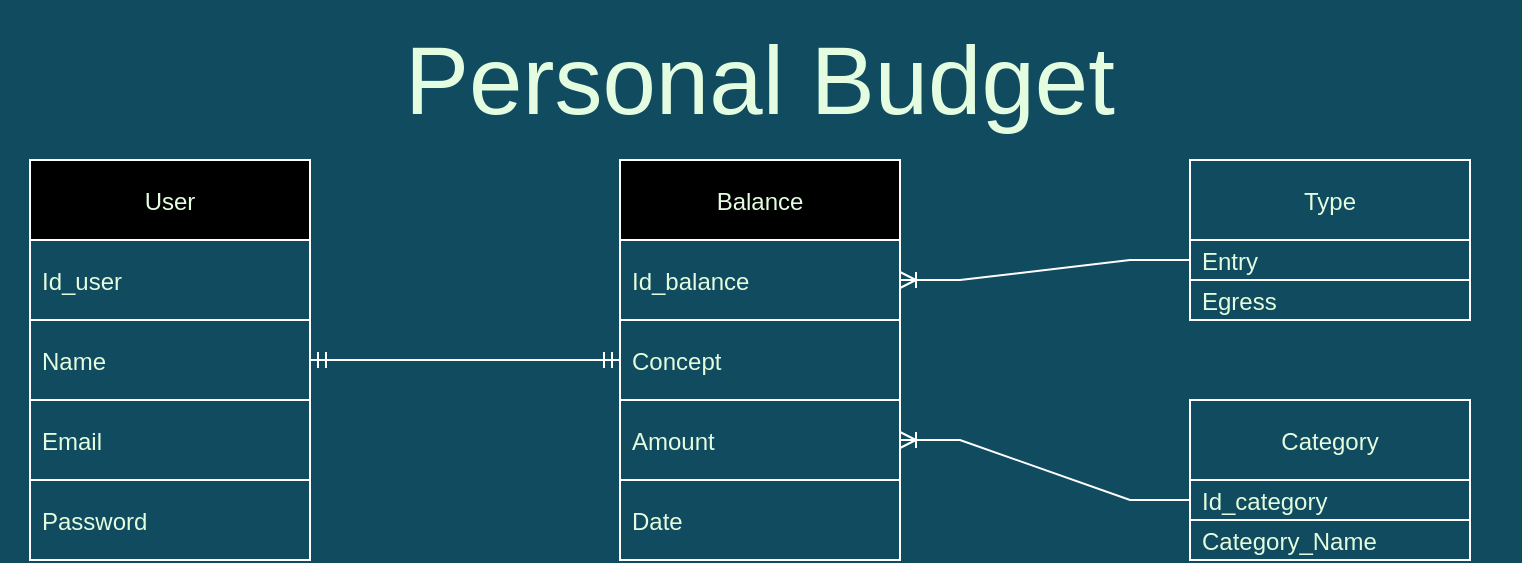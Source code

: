 <mxfile version="20.0.4" type="device"><diagram id="RqqDuMDiGiT69LEYCrvl" name="Page-1"><mxGraphModel dx="1422" dy="748" grid="1" gridSize="10" guides="1" tooltips="1" connect="1" arrows="1" fold="1" page="1" pageScale="1" pageWidth="850" pageHeight="1100" background="#114B5F" math="0" shadow="0"><root><mxCell id="0"/><mxCell id="1" parent="0"/><mxCell id="IwqGDE0eRYngkLLsLPv4-1" value="&lt;font style=&quot;font-size: 48px;&quot;&gt;Personal Budget&lt;/font&gt;" style="text;html=1;strokeColor=none;fillColor=none;align=center;verticalAlign=middle;whiteSpace=wrap;rounded=0;fontColor=#E4FDE1;" parent="1" vertex="1"><mxGeometry x="45" y="200" width="760" height="80" as="geometry"/></mxCell><mxCell id="IwqGDE0eRYngkLLsLPv4-2" value="User" style="swimlane;fontStyle=0;childLayout=stackLayout;horizontal=1;startSize=40;horizontalStack=0;resizeParent=1;resizeParentMax=0;resizeLast=0;collapsible=1;marginBottom=0;fillColor=#000000;strokeColor=#FFFFFF;fontColor=#E4FDE1;" parent="1" vertex="1"><mxGeometry x="60" y="280" width="140" height="200" as="geometry"/></mxCell><mxCell id="IwqGDE0eRYngkLLsLPv4-3" value="Id_user" style="text;strokeColor=#FFFFFF;fillColor=none;align=left;verticalAlign=middle;spacingLeft=4;spacingRight=4;overflow=hidden;points=[[0,0.5],[1,0.5]];portConstraint=eastwest;rotatable=0;fontColor=#E4FDE1;" parent="IwqGDE0eRYngkLLsLPv4-2" vertex="1"><mxGeometry y="40" width="140" height="40" as="geometry"/></mxCell><mxCell id="IwqGDE0eRYngkLLsLPv4-4" value="Name" style="text;strokeColor=#FFFFFF;fillColor=none;align=left;verticalAlign=middle;spacingLeft=4;spacingRight=4;overflow=hidden;points=[[0,0.5],[1,0.5]];portConstraint=eastwest;rotatable=0;fontColor=#E4FDE1;" parent="IwqGDE0eRYngkLLsLPv4-2" vertex="1"><mxGeometry y="80" width="140" height="40" as="geometry"/></mxCell><mxCell id="IwqGDE0eRYngkLLsLPv4-5" value="Email" style="text;strokeColor=#FFFFFF;fillColor=none;align=left;verticalAlign=middle;spacingLeft=4;spacingRight=4;overflow=hidden;points=[[0,0.5],[1,0.5]];portConstraint=eastwest;rotatable=0;fontColor=#E4FDE1;" parent="IwqGDE0eRYngkLLsLPv4-2" vertex="1"><mxGeometry y="120" width="140" height="40" as="geometry"/></mxCell><mxCell id="IwqGDE0eRYngkLLsLPv4-6" value="Password" style="text;strokeColor=#FFFFFF;fillColor=none;align=left;verticalAlign=middle;spacingLeft=4;spacingRight=4;overflow=hidden;points=[[0,0.5],[1,0.5]];portConstraint=eastwest;rotatable=0;fontColor=#E4FDE1;" parent="IwqGDE0eRYngkLLsLPv4-2" vertex="1"><mxGeometry y="160" width="140" height="40" as="geometry"/></mxCell><mxCell id="IwqGDE0eRYngkLLsLPv4-8" value="Balance" style="swimlane;fontStyle=0;childLayout=stackLayout;horizontal=1;startSize=40;horizontalStack=0;resizeParent=1;resizeParentMax=0;resizeLast=0;collapsible=1;marginBottom=0;fillColor=#000000;strokeColor=#FFFFFF;fontColor=#E4FDE1;" parent="1" vertex="1"><mxGeometry x="355" y="280" width="140" height="200" as="geometry"/></mxCell><mxCell id="IwqGDE0eRYngkLLsLPv4-9" value="Id_balance" style="text;strokeColor=#FFFFFF;fillColor=none;align=left;verticalAlign=middle;spacingLeft=4;spacingRight=4;overflow=hidden;points=[[0,0.5],[1,0.5]];portConstraint=eastwest;rotatable=0;fontColor=#E4FDE1;" parent="IwqGDE0eRYngkLLsLPv4-8" vertex="1"><mxGeometry y="40" width="140" height="40" as="geometry"/></mxCell><mxCell id="IwqGDE0eRYngkLLsLPv4-13" value="Concept" style="text;strokeColor=#FFFFFF;fillColor=none;align=left;verticalAlign=middle;spacingLeft=4;spacingRight=4;overflow=hidden;points=[[0,0.5],[1,0.5]];portConstraint=eastwest;rotatable=0;fontColor=#E4FDE1;" parent="IwqGDE0eRYngkLLsLPv4-8" vertex="1"><mxGeometry y="80" width="140" height="40" as="geometry"/></mxCell><mxCell id="IwqGDE0eRYngkLLsLPv4-14" value="Amount" style="text;strokeColor=#FFFFFF;fillColor=none;align=left;verticalAlign=middle;spacingLeft=4;spacingRight=4;overflow=hidden;points=[[0,0.5],[1,0.5]];portConstraint=eastwest;rotatable=0;fontColor=#E4FDE1;" parent="IwqGDE0eRYngkLLsLPv4-8" vertex="1"><mxGeometry y="120" width="140" height="40" as="geometry"/></mxCell><mxCell id="IwqGDE0eRYngkLLsLPv4-15" value="Date" style="text;strokeColor=#FFFFFF;fillColor=none;align=left;verticalAlign=middle;spacingLeft=4;spacingRight=4;overflow=hidden;points=[[0,0.5],[1,0.5]];portConstraint=eastwest;rotatable=0;fontColor=#E4FDE1;" parent="IwqGDE0eRYngkLLsLPv4-8" vertex="1"><mxGeometry y="160" width="140" height="40" as="geometry"/></mxCell><mxCell id="IwqGDE0eRYngkLLsLPv4-32" value="Type" style="swimlane;fontStyle=0;childLayout=stackLayout;horizontal=1;startSize=40;horizontalStack=0;resizeParent=1;resizeParentMax=0;resizeLast=0;collapsible=1;marginBottom=0;fontSize=12;strokeColor=#FFFFFF;fillColor=none;fontColor=#E4FDE1;" parent="1" vertex="1"><mxGeometry x="640" y="280" width="140" height="80" as="geometry"/></mxCell><mxCell id="IwqGDE0eRYngkLLsLPv4-33" value="Entry" style="text;strokeColor=#FFFFFF;fillColor=none;align=left;verticalAlign=middle;spacingLeft=4;spacingRight=4;overflow=hidden;points=[[0,0.5],[1,0.5]];portConstraint=eastwest;rotatable=0;fontSize=12;fontColor=#E4FDE1;" parent="IwqGDE0eRYngkLLsLPv4-32" vertex="1"><mxGeometry y="40" width="140" height="20" as="geometry"/></mxCell><mxCell id="IwqGDE0eRYngkLLsLPv4-34" value="Egress" style="text;strokeColor=#FFFFFF;fillColor=none;align=left;verticalAlign=middle;spacingLeft=4;spacingRight=4;overflow=hidden;points=[[0,0.5],[1,0.5]];portConstraint=eastwest;rotatable=0;fontSize=12;fontColor=#E4FDE1;" parent="IwqGDE0eRYngkLLsLPv4-32" vertex="1"><mxGeometry y="60" width="140" height="20" as="geometry"/></mxCell><mxCell id="IwqGDE0eRYngkLLsLPv4-36" value="Category" style="swimlane;fontStyle=0;childLayout=stackLayout;horizontal=1;startSize=40;horizontalStack=0;resizeParent=1;resizeParentMax=0;resizeLast=0;collapsible=1;marginBottom=0;fontSize=12;strokeColor=#FFFFFF;fillColor=none;fontColor=#E4FDE1;" parent="1" vertex="1"><mxGeometry x="640" y="400" width="140" height="80" as="geometry"/></mxCell><mxCell id="IwqGDE0eRYngkLLsLPv4-37" value="Id_category" style="text;strokeColor=#FFFFFF;fillColor=none;align=left;verticalAlign=middle;spacingLeft=4;spacingRight=4;overflow=hidden;points=[[0,0.5],[1,0.5]];portConstraint=eastwest;rotatable=0;fontSize=12;fontColor=#E4FDE1;" parent="IwqGDE0eRYngkLLsLPv4-36" vertex="1"><mxGeometry y="40" width="140" height="20" as="geometry"/></mxCell><mxCell id="IwqGDE0eRYngkLLsLPv4-38" value="Category_Name" style="text;strokeColor=#FFFFFF;fillColor=none;align=left;verticalAlign=middle;spacingLeft=4;spacingRight=4;overflow=hidden;points=[[0,0.5],[1,0.5]];portConstraint=eastwest;rotatable=0;fontSize=12;fontColor=#E4FDE1;" parent="IwqGDE0eRYngkLLsLPv4-36" vertex="1"><mxGeometry y="60" width="140" height="20" as="geometry"/></mxCell><mxCell id="IwqGDE0eRYngkLLsLPv4-40" value="" style="edgeStyle=entityRelationEdgeStyle;fontSize=12;html=1;endArrow=ERmandOne;startArrow=ERmandOne;rounded=0;entryX=0;entryY=0.5;entryDx=0;entryDy=0;exitX=1;exitY=0.5;exitDx=0;exitDy=0;labelBackgroundColor=#114B5F;strokeColor=#FFFFFF;fontColor=#E4FDE1;" parent="1" source="IwqGDE0eRYngkLLsLPv4-4" target="IwqGDE0eRYngkLLsLPv4-13" edge="1"><mxGeometry width="100" height="100" relative="1" as="geometry"><mxPoint x="250" y="600" as="sourcePoint"/><mxPoint x="350" y="500" as="targetPoint"/></mxGeometry></mxCell><mxCell id="IwqGDE0eRYngkLLsLPv4-42" value="" style="edgeStyle=entityRelationEdgeStyle;fontSize=12;html=1;endArrow=ERoneToMany;rounded=0;entryX=1;entryY=0.5;entryDx=0;entryDy=0;exitX=0;exitY=0.5;exitDx=0;exitDy=0;labelBackgroundColor=#114B5F;strokeColor=#FFFFFF;fontColor=#E4FDE1;" parent="1" source="IwqGDE0eRYngkLLsLPv4-33" target="IwqGDE0eRYngkLLsLPv4-9" edge="1"><mxGeometry width="100" height="100" relative="1" as="geometry"><mxPoint x="250" y="600" as="sourcePoint"/><mxPoint x="350" y="500" as="targetPoint"/></mxGeometry></mxCell><mxCell id="IwqGDE0eRYngkLLsLPv4-44" value="" style="edgeStyle=entityRelationEdgeStyle;fontSize=12;html=1;endArrow=ERoneToMany;rounded=0;entryX=1;entryY=0.5;entryDx=0;entryDy=0;exitX=0;exitY=0.5;exitDx=0;exitDy=0;labelBackgroundColor=#114B5F;strokeColor=#FFFFFF;fontColor=#E4FDE1;" parent="1" source="IwqGDE0eRYngkLLsLPv4-37" target="IwqGDE0eRYngkLLsLPv4-14" edge="1"><mxGeometry width="100" height="100" relative="1" as="geometry"><mxPoint x="650" y="590" as="sourcePoint"/><mxPoint x="505" y="615" as="targetPoint"/></mxGeometry></mxCell></root></mxGraphModel></diagram></mxfile>